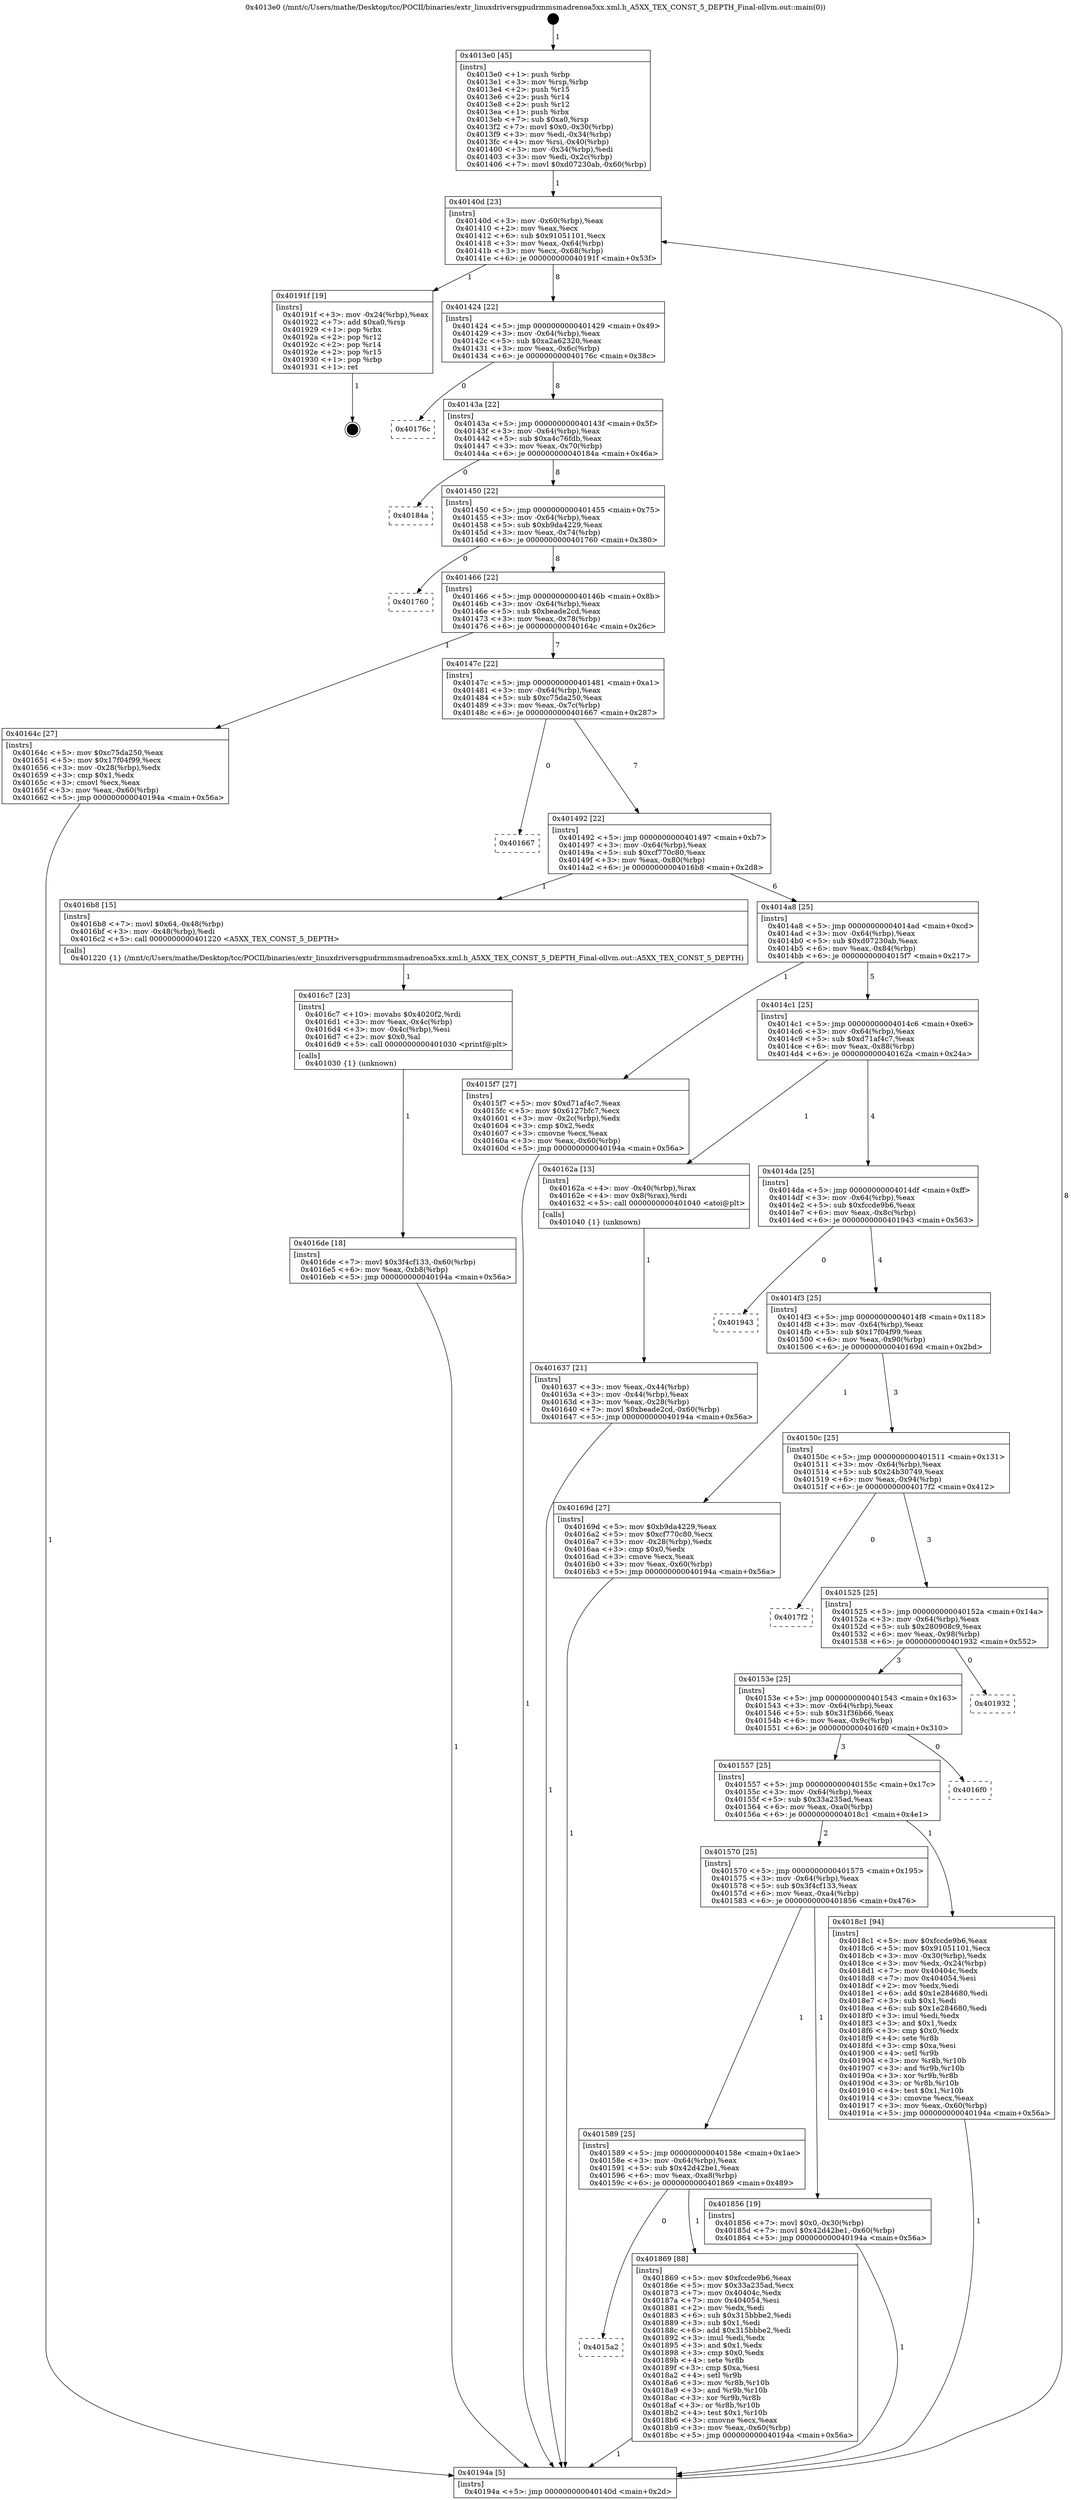 digraph "0x4013e0" {
  label = "0x4013e0 (/mnt/c/Users/mathe/Desktop/tcc/POCII/binaries/extr_linuxdriversgpudrmmsmadrenoa5xx.xml.h_A5XX_TEX_CONST_5_DEPTH_Final-ollvm.out::main(0))"
  labelloc = "t"
  node[shape=record]

  Entry [label="",width=0.3,height=0.3,shape=circle,fillcolor=black,style=filled]
  "0x40140d" [label="{
     0x40140d [23]\l
     | [instrs]\l
     &nbsp;&nbsp;0x40140d \<+3\>: mov -0x60(%rbp),%eax\l
     &nbsp;&nbsp;0x401410 \<+2\>: mov %eax,%ecx\l
     &nbsp;&nbsp;0x401412 \<+6\>: sub $0x91051101,%ecx\l
     &nbsp;&nbsp;0x401418 \<+3\>: mov %eax,-0x64(%rbp)\l
     &nbsp;&nbsp;0x40141b \<+3\>: mov %ecx,-0x68(%rbp)\l
     &nbsp;&nbsp;0x40141e \<+6\>: je 000000000040191f \<main+0x53f\>\l
  }"]
  "0x40191f" [label="{
     0x40191f [19]\l
     | [instrs]\l
     &nbsp;&nbsp;0x40191f \<+3\>: mov -0x24(%rbp),%eax\l
     &nbsp;&nbsp;0x401922 \<+7\>: add $0xa0,%rsp\l
     &nbsp;&nbsp;0x401929 \<+1\>: pop %rbx\l
     &nbsp;&nbsp;0x40192a \<+2\>: pop %r12\l
     &nbsp;&nbsp;0x40192c \<+2\>: pop %r14\l
     &nbsp;&nbsp;0x40192e \<+2\>: pop %r15\l
     &nbsp;&nbsp;0x401930 \<+1\>: pop %rbp\l
     &nbsp;&nbsp;0x401931 \<+1\>: ret\l
  }"]
  "0x401424" [label="{
     0x401424 [22]\l
     | [instrs]\l
     &nbsp;&nbsp;0x401424 \<+5\>: jmp 0000000000401429 \<main+0x49\>\l
     &nbsp;&nbsp;0x401429 \<+3\>: mov -0x64(%rbp),%eax\l
     &nbsp;&nbsp;0x40142c \<+5\>: sub $0xa2a62320,%eax\l
     &nbsp;&nbsp;0x401431 \<+3\>: mov %eax,-0x6c(%rbp)\l
     &nbsp;&nbsp;0x401434 \<+6\>: je 000000000040176c \<main+0x38c\>\l
  }"]
  Exit [label="",width=0.3,height=0.3,shape=circle,fillcolor=black,style=filled,peripheries=2]
  "0x40176c" [label="{
     0x40176c\l
  }", style=dashed]
  "0x40143a" [label="{
     0x40143a [22]\l
     | [instrs]\l
     &nbsp;&nbsp;0x40143a \<+5\>: jmp 000000000040143f \<main+0x5f\>\l
     &nbsp;&nbsp;0x40143f \<+3\>: mov -0x64(%rbp),%eax\l
     &nbsp;&nbsp;0x401442 \<+5\>: sub $0xa4c76fdb,%eax\l
     &nbsp;&nbsp;0x401447 \<+3\>: mov %eax,-0x70(%rbp)\l
     &nbsp;&nbsp;0x40144a \<+6\>: je 000000000040184a \<main+0x46a\>\l
  }"]
  "0x4015a2" [label="{
     0x4015a2\l
  }", style=dashed]
  "0x40184a" [label="{
     0x40184a\l
  }", style=dashed]
  "0x401450" [label="{
     0x401450 [22]\l
     | [instrs]\l
     &nbsp;&nbsp;0x401450 \<+5\>: jmp 0000000000401455 \<main+0x75\>\l
     &nbsp;&nbsp;0x401455 \<+3\>: mov -0x64(%rbp),%eax\l
     &nbsp;&nbsp;0x401458 \<+5\>: sub $0xb9da4229,%eax\l
     &nbsp;&nbsp;0x40145d \<+3\>: mov %eax,-0x74(%rbp)\l
     &nbsp;&nbsp;0x401460 \<+6\>: je 0000000000401760 \<main+0x380\>\l
  }"]
  "0x401869" [label="{
     0x401869 [88]\l
     | [instrs]\l
     &nbsp;&nbsp;0x401869 \<+5\>: mov $0xfccde9b6,%eax\l
     &nbsp;&nbsp;0x40186e \<+5\>: mov $0x33a235ad,%ecx\l
     &nbsp;&nbsp;0x401873 \<+7\>: mov 0x40404c,%edx\l
     &nbsp;&nbsp;0x40187a \<+7\>: mov 0x404054,%esi\l
     &nbsp;&nbsp;0x401881 \<+2\>: mov %edx,%edi\l
     &nbsp;&nbsp;0x401883 \<+6\>: sub $0x315bbbe2,%edi\l
     &nbsp;&nbsp;0x401889 \<+3\>: sub $0x1,%edi\l
     &nbsp;&nbsp;0x40188c \<+6\>: add $0x315bbbe2,%edi\l
     &nbsp;&nbsp;0x401892 \<+3\>: imul %edi,%edx\l
     &nbsp;&nbsp;0x401895 \<+3\>: and $0x1,%edx\l
     &nbsp;&nbsp;0x401898 \<+3\>: cmp $0x0,%edx\l
     &nbsp;&nbsp;0x40189b \<+4\>: sete %r8b\l
     &nbsp;&nbsp;0x40189f \<+3\>: cmp $0xa,%esi\l
     &nbsp;&nbsp;0x4018a2 \<+4\>: setl %r9b\l
     &nbsp;&nbsp;0x4018a6 \<+3\>: mov %r8b,%r10b\l
     &nbsp;&nbsp;0x4018a9 \<+3\>: and %r9b,%r10b\l
     &nbsp;&nbsp;0x4018ac \<+3\>: xor %r9b,%r8b\l
     &nbsp;&nbsp;0x4018af \<+3\>: or %r8b,%r10b\l
     &nbsp;&nbsp;0x4018b2 \<+4\>: test $0x1,%r10b\l
     &nbsp;&nbsp;0x4018b6 \<+3\>: cmovne %ecx,%eax\l
     &nbsp;&nbsp;0x4018b9 \<+3\>: mov %eax,-0x60(%rbp)\l
     &nbsp;&nbsp;0x4018bc \<+5\>: jmp 000000000040194a \<main+0x56a\>\l
  }"]
  "0x401760" [label="{
     0x401760\l
  }", style=dashed]
  "0x401466" [label="{
     0x401466 [22]\l
     | [instrs]\l
     &nbsp;&nbsp;0x401466 \<+5\>: jmp 000000000040146b \<main+0x8b\>\l
     &nbsp;&nbsp;0x40146b \<+3\>: mov -0x64(%rbp),%eax\l
     &nbsp;&nbsp;0x40146e \<+5\>: sub $0xbeade2cd,%eax\l
     &nbsp;&nbsp;0x401473 \<+3\>: mov %eax,-0x78(%rbp)\l
     &nbsp;&nbsp;0x401476 \<+6\>: je 000000000040164c \<main+0x26c\>\l
  }"]
  "0x401589" [label="{
     0x401589 [25]\l
     | [instrs]\l
     &nbsp;&nbsp;0x401589 \<+5\>: jmp 000000000040158e \<main+0x1ae\>\l
     &nbsp;&nbsp;0x40158e \<+3\>: mov -0x64(%rbp),%eax\l
     &nbsp;&nbsp;0x401591 \<+5\>: sub $0x42d42be1,%eax\l
     &nbsp;&nbsp;0x401596 \<+6\>: mov %eax,-0xa8(%rbp)\l
     &nbsp;&nbsp;0x40159c \<+6\>: je 0000000000401869 \<main+0x489\>\l
  }"]
  "0x40164c" [label="{
     0x40164c [27]\l
     | [instrs]\l
     &nbsp;&nbsp;0x40164c \<+5\>: mov $0xc75da250,%eax\l
     &nbsp;&nbsp;0x401651 \<+5\>: mov $0x17f04f99,%ecx\l
     &nbsp;&nbsp;0x401656 \<+3\>: mov -0x28(%rbp),%edx\l
     &nbsp;&nbsp;0x401659 \<+3\>: cmp $0x1,%edx\l
     &nbsp;&nbsp;0x40165c \<+3\>: cmovl %ecx,%eax\l
     &nbsp;&nbsp;0x40165f \<+3\>: mov %eax,-0x60(%rbp)\l
     &nbsp;&nbsp;0x401662 \<+5\>: jmp 000000000040194a \<main+0x56a\>\l
  }"]
  "0x40147c" [label="{
     0x40147c [22]\l
     | [instrs]\l
     &nbsp;&nbsp;0x40147c \<+5\>: jmp 0000000000401481 \<main+0xa1\>\l
     &nbsp;&nbsp;0x401481 \<+3\>: mov -0x64(%rbp),%eax\l
     &nbsp;&nbsp;0x401484 \<+5\>: sub $0xc75da250,%eax\l
     &nbsp;&nbsp;0x401489 \<+3\>: mov %eax,-0x7c(%rbp)\l
     &nbsp;&nbsp;0x40148c \<+6\>: je 0000000000401667 \<main+0x287\>\l
  }"]
  "0x401856" [label="{
     0x401856 [19]\l
     | [instrs]\l
     &nbsp;&nbsp;0x401856 \<+7\>: movl $0x0,-0x30(%rbp)\l
     &nbsp;&nbsp;0x40185d \<+7\>: movl $0x42d42be1,-0x60(%rbp)\l
     &nbsp;&nbsp;0x401864 \<+5\>: jmp 000000000040194a \<main+0x56a\>\l
  }"]
  "0x401667" [label="{
     0x401667\l
  }", style=dashed]
  "0x401492" [label="{
     0x401492 [22]\l
     | [instrs]\l
     &nbsp;&nbsp;0x401492 \<+5\>: jmp 0000000000401497 \<main+0xb7\>\l
     &nbsp;&nbsp;0x401497 \<+3\>: mov -0x64(%rbp),%eax\l
     &nbsp;&nbsp;0x40149a \<+5\>: sub $0xcf770c80,%eax\l
     &nbsp;&nbsp;0x40149f \<+3\>: mov %eax,-0x80(%rbp)\l
     &nbsp;&nbsp;0x4014a2 \<+6\>: je 00000000004016b8 \<main+0x2d8\>\l
  }"]
  "0x401570" [label="{
     0x401570 [25]\l
     | [instrs]\l
     &nbsp;&nbsp;0x401570 \<+5\>: jmp 0000000000401575 \<main+0x195\>\l
     &nbsp;&nbsp;0x401575 \<+3\>: mov -0x64(%rbp),%eax\l
     &nbsp;&nbsp;0x401578 \<+5\>: sub $0x3f4cf133,%eax\l
     &nbsp;&nbsp;0x40157d \<+6\>: mov %eax,-0xa4(%rbp)\l
     &nbsp;&nbsp;0x401583 \<+6\>: je 0000000000401856 \<main+0x476\>\l
  }"]
  "0x4016b8" [label="{
     0x4016b8 [15]\l
     | [instrs]\l
     &nbsp;&nbsp;0x4016b8 \<+7\>: movl $0x64,-0x48(%rbp)\l
     &nbsp;&nbsp;0x4016bf \<+3\>: mov -0x48(%rbp),%edi\l
     &nbsp;&nbsp;0x4016c2 \<+5\>: call 0000000000401220 \<A5XX_TEX_CONST_5_DEPTH\>\l
     | [calls]\l
     &nbsp;&nbsp;0x401220 \{1\} (/mnt/c/Users/mathe/Desktop/tcc/POCII/binaries/extr_linuxdriversgpudrmmsmadrenoa5xx.xml.h_A5XX_TEX_CONST_5_DEPTH_Final-ollvm.out::A5XX_TEX_CONST_5_DEPTH)\l
  }"]
  "0x4014a8" [label="{
     0x4014a8 [25]\l
     | [instrs]\l
     &nbsp;&nbsp;0x4014a8 \<+5\>: jmp 00000000004014ad \<main+0xcd\>\l
     &nbsp;&nbsp;0x4014ad \<+3\>: mov -0x64(%rbp),%eax\l
     &nbsp;&nbsp;0x4014b0 \<+5\>: sub $0xd07230ab,%eax\l
     &nbsp;&nbsp;0x4014b5 \<+6\>: mov %eax,-0x84(%rbp)\l
     &nbsp;&nbsp;0x4014bb \<+6\>: je 00000000004015f7 \<main+0x217\>\l
  }"]
  "0x4018c1" [label="{
     0x4018c1 [94]\l
     | [instrs]\l
     &nbsp;&nbsp;0x4018c1 \<+5\>: mov $0xfccde9b6,%eax\l
     &nbsp;&nbsp;0x4018c6 \<+5\>: mov $0x91051101,%ecx\l
     &nbsp;&nbsp;0x4018cb \<+3\>: mov -0x30(%rbp),%edx\l
     &nbsp;&nbsp;0x4018ce \<+3\>: mov %edx,-0x24(%rbp)\l
     &nbsp;&nbsp;0x4018d1 \<+7\>: mov 0x40404c,%edx\l
     &nbsp;&nbsp;0x4018d8 \<+7\>: mov 0x404054,%esi\l
     &nbsp;&nbsp;0x4018df \<+2\>: mov %edx,%edi\l
     &nbsp;&nbsp;0x4018e1 \<+6\>: add $0x1e284680,%edi\l
     &nbsp;&nbsp;0x4018e7 \<+3\>: sub $0x1,%edi\l
     &nbsp;&nbsp;0x4018ea \<+6\>: sub $0x1e284680,%edi\l
     &nbsp;&nbsp;0x4018f0 \<+3\>: imul %edi,%edx\l
     &nbsp;&nbsp;0x4018f3 \<+3\>: and $0x1,%edx\l
     &nbsp;&nbsp;0x4018f6 \<+3\>: cmp $0x0,%edx\l
     &nbsp;&nbsp;0x4018f9 \<+4\>: sete %r8b\l
     &nbsp;&nbsp;0x4018fd \<+3\>: cmp $0xa,%esi\l
     &nbsp;&nbsp;0x401900 \<+4\>: setl %r9b\l
     &nbsp;&nbsp;0x401904 \<+3\>: mov %r8b,%r10b\l
     &nbsp;&nbsp;0x401907 \<+3\>: and %r9b,%r10b\l
     &nbsp;&nbsp;0x40190a \<+3\>: xor %r9b,%r8b\l
     &nbsp;&nbsp;0x40190d \<+3\>: or %r8b,%r10b\l
     &nbsp;&nbsp;0x401910 \<+4\>: test $0x1,%r10b\l
     &nbsp;&nbsp;0x401914 \<+3\>: cmovne %ecx,%eax\l
     &nbsp;&nbsp;0x401917 \<+3\>: mov %eax,-0x60(%rbp)\l
     &nbsp;&nbsp;0x40191a \<+5\>: jmp 000000000040194a \<main+0x56a\>\l
  }"]
  "0x4015f7" [label="{
     0x4015f7 [27]\l
     | [instrs]\l
     &nbsp;&nbsp;0x4015f7 \<+5\>: mov $0xd71af4c7,%eax\l
     &nbsp;&nbsp;0x4015fc \<+5\>: mov $0x6127bfc7,%ecx\l
     &nbsp;&nbsp;0x401601 \<+3\>: mov -0x2c(%rbp),%edx\l
     &nbsp;&nbsp;0x401604 \<+3\>: cmp $0x2,%edx\l
     &nbsp;&nbsp;0x401607 \<+3\>: cmovne %ecx,%eax\l
     &nbsp;&nbsp;0x40160a \<+3\>: mov %eax,-0x60(%rbp)\l
     &nbsp;&nbsp;0x40160d \<+5\>: jmp 000000000040194a \<main+0x56a\>\l
  }"]
  "0x4014c1" [label="{
     0x4014c1 [25]\l
     | [instrs]\l
     &nbsp;&nbsp;0x4014c1 \<+5\>: jmp 00000000004014c6 \<main+0xe6\>\l
     &nbsp;&nbsp;0x4014c6 \<+3\>: mov -0x64(%rbp),%eax\l
     &nbsp;&nbsp;0x4014c9 \<+5\>: sub $0xd71af4c7,%eax\l
     &nbsp;&nbsp;0x4014ce \<+6\>: mov %eax,-0x88(%rbp)\l
     &nbsp;&nbsp;0x4014d4 \<+6\>: je 000000000040162a \<main+0x24a\>\l
  }"]
  "0x40194a" [label="{
     0x40194a [5]\l
     | [instrs]\l
     &nbsp;&nbsp;0x40194a \<+5\>: jmp 000000000040140d \<main+0x2d\>\l
  }"]
  "0x4013e0" [label="{
     0x4013e0 [45]\l
     | [instrs]\l
     &nbsp;&nbsp;0x4013e0 \<+1\>: push %rbp\l
     &nbsp;&nbsp;0x4013e1 \<+3\>: mov %rsp,%rbp\l
     &nbsp;&nbsp;0x4013e4 \<+2\>: push %r15\l
     &nbsp;&nbsp;0x4013e6 \<+2\>: push %r14\l
     &nbsp;&nbsp;0x4013e8 \<+2\>: push %r12\l
     &nbsp;&nbsp;0x4013ea \<+1\>: push %rbx\l
     &nbsp;&nbsp;0x4013eb \<+7\>: sub $0xa0,%rsp\l
     &nbsp;&nbsp;0x4013f2 \<+7\>: movl $0x0,-0x30(%rbp)\l
     &nbsp;&nbsp;0x4013f9 \<+3\>: mov %edi,-0x34(%rbp)\l
     &nbsp;&nbsp;0x4013fc \<+4\>: mov %rsi,-0x40(%rbp)\l
     &nbsp;&nbsp;0x401400 \<+3\>: mov -0x34(%rbp),%edi\l
     &nbsp;&nbsp;0x401403 \<+3\>: mov %edi,-0x2c(%rbp)\l
     &nbsp;&nbsp;0x401406 \<+7\>: movl $0xd07230ab,-0x60(%rbp)\l
  }"]
  "0x401557" [label="{
     0x401557 [25]\l
     | [instrs]\l
     &nbsp;&nbsp;0x401557 \<+5\>: jmp 000000000040155c \<main+0x17c\>\l
     &nbsp;&nbsp;0x40155c \<+3\>: mov -0x64(%rbp),%eax\l
     &nbsp;&nbsp;0x40155f \<+5\>: sub $0x33a235ad,%eax\l
     &nbsp;&nbsp;0x401564 \<+6\>: mov %eax,-0xa0(%rbp)\l
     &nbsp;&nbsp;0x40156a \<+6\>: je 00000000004018c1 \<main+0x4e1\>\l
  }"]
  "0x40162a" [label="{
     0x40162a [13]\l
     | [instrs]\l
     &nbsp;&nbsp;0x40162a \<+4\>: mov -0x40(%rbp),%rax\l
     &nbsp;&nbsp;0x40162e \<+4\>: mov 0x8(%rax),%rdi\l
     &nbsp;&nbsp;0x401632 \<+5\>: call 0000000000401040 \<atoi@plt\>\l
     | [calls]\l
     &nbsp;&nbsp;0x401040 \{1\} (unknown)\l
  }"]
  "0x4014da" [label="{
     0x4014da [25]\l
     | [instrs]\l
     &nbsp;&nbsp;0x4014da \<+5\>: jmp 00000000004014df \<main+0xff\>\l
     &nbsp;&nbsp;0x4014df \<+3\>: mov -0x64(%rbp),%eax\l
     &nbsp;&nbsp;0x4014e2 \<+5\>: sub $0xfccde9b6,%eax\l
     &nbsp;&nbsp;0x4014e7 \<+6\>: mov %eax,-0x8c(%rbp)\l
     &nbsp;&nbsp;0x4014ed \<+6\>: je 0000000000401943 \<main+0x563\>\l
  }"]
  "0x401637" [label="{
     0x401637 [21]\l
     | [instrs]\l
     &nbsp;&nbsp;0x401637 \<+3\>: mov %eax,-0x44(%rbp)\l
     &nbsp;&nbsp;0x40163a \<+3\>: mov -0x44(%rbp),%eax\l
     &nbsp;&nbsp;0x40163d \<+3\>: mov %eax,-0x28(%rbp)\l
     &nbsp;&nbsp;0x401640 \<+7\>: movl $0xbeade2cd,-0x60(%rbp)\l
     &nbsp;&nbsp;0x401647 \<+5\>: jmp 000000000040194a \<main+0x56a\>\l
  }"]
  "0x4016f0" [label="{
     0x4016f0\l
  }", style=dashed]
  "0x401943" [label="{
     0x401943\l
  }", style=dashed]
  "0x4014f3" [label="{
     0x4014f3 [25]\l
     | [instrs]\l
     &nbsp;&nbsp;0x4014f3 \<+5\>: jmp 00000000004014f8 \<main+0x118\>\l
     &nbsp;&nbsp;0x4014f8 \<+3\>: mov -0x64(%rbp),%eax\l
     &nbsp;&nbsp;0x4014fb \<+5\>: sub $0x17f04f99,%eax\l
     &nbsp;&nbsp;0x401500 \<+6\>: mov %eax,-0x90(%rbp)\l
     &nbsp;&nbsp;0x401506 \<+6\>: je 000000000040169d \<main+0x2bd\>\l
  }"]
  "0x40153e" [label="{
     0x40153e [25]\l
     | [instrs]\l
     &nbsp;&nbsp;0x40153e \<+5\>: jmp 0000000000401543 \<main+0x163\>\l
     &nbsp;&nbsp;0x401543 \<+3\>: mov -0x64(%rbp),%eax\l
     &nbsp;&nbsp;0x401546 \<+5\>: sub $0x31f36b66,%eax\l
     &nbsp;&nbsp;0x40154b \<+6\>: mov %eax,-0x9c(%rbp)\l
     &nbsp;&nbsp;0x401551 \<+6\>: je 00000000004016f0 \<main+0x310\>\l
  }"]
  "0x40169d" [label="{
     0x40169d [27]\l
     | [instrs]\l
     &nbsp;&nbsp;0x40169d \<+5\>: mov $0xb9da4229,%eax\l
     &nbsp;&nbsp;0x4016a2 \<+5\>: mov $0xcf770c80,%ecx\l
     &nbsp;&nbsp;0x4016a7 \<+3\>: mov -0x28(%rbp),%edx\l
     &nbsp;&nbsp;0x4016aa \<+3\>: cmp $0x0,%edx\l
     &nbsp;&nbsp;0x4016ad \<+3\>: cmove %ecx,%eax\l
     &nbsp;&nbsp;0x4016b0 \<+3\>: mov %eax,-0x60(%rbp)\l
     &nbsp;&nbsp;0x4016b3 \<+5\>: jmp 000000000040194a \<main+0x56a\>\l
  }"]
  "0x40150c" [label="{
     0x40150c [25]\l
     | [instrs]\l
     &nbsp;&nbsp;0x40150c \<+5\>: jmp 0000000000401511 \<main+0x131\>\l
     &nbsp;&nbsp;0x401511 \<+3\>: mov -0x64(%rbp),%eax\l
     &nbsp;&nbsp;0x401514 \<+5\>: sub $0x24b30749,%eax\l
     &nbsp;&nbsp;0x401519 \<+6\>: mov %eax,-0x94(%rbp)\l
     &nbsp;&nbsp;0x40151f \<+6\>: je 00000000004017f2 \<main+0x412\>\l
  }"]
  "0x4016c7" [label="{
     0x4016c7 [23]\l
     | [instrs]\l
     &nbsp;&nbsp;0x4016c7 \<+10\>: movabs $0x4020f2,%rdi\l
     &nbsp;&nbsp;0x4016d1 \<+3\>: mov %eax,-0x4c(%rbp)\l
     &nbsp;&nbsp;0x4016d4 \<+3\>: mov -0x4c(%rbp),%esi\l
     &nbsp;&nbsp;0x4016d7 \<+2\>: mov $0x0,%al\l
     &nbsp;&nbsp;0x4016d9 \<+5\>: call 0000000000401030 \<printf@plt\>\l
     | [calls]\l
     &nbsp;&nbsp;0x401030 \{1\} (unknown)\l
  }"]
  "0x4016de" [label="{
     0x4016de [18]\l
     | [instrs]\l
     &nbsp;&nbsp;0x4016de \<+7\>: movl $0x3f4cf133,-0x60(%rbp)\l
     &nbsp;&nbsp;0x4016e5 \<+6\>: mov %eax,-0xb8(%rbp)\l
     &nbsp;&nbsp;0x4016eb \<+5\>: jmp 000000000040194a \<main+0x56a\>\l
  }"]
  "0x401932" [label="{
     0x401932\l
  }", style=dashed]
  "0x4017f2" [label="{
     0x4017f2\l
  }", style=dashed]
  "0x401525" [label="{
     0x401525 [25]\l
     | [instrs]\l
     &nbsp;&nbsp;0x401525 \<+5\>: jmp 000000000040152a \<main+0x14a\>\l
     &nbsp;&nbsp;0x40152a \<+3\>: mov -0x64(%rbp),%eax\l
     &nbsp;&nbsp;0x40152d \<+5\>: sub $0x280908c9,%eax\l
     &nbsp;&nbsp;0x401532 \<+6\>: mov %eax,-0x98(%rbp)\l
     &nbsp;&nbsp;0x401538 \<+6\>: je 0000000000401932 \<main+0x552\>\l
  }"]
  Entry -> "0x4013e0" [label=" 1"]
  "0x40140d" -> "0x40191f" [label=" 1"]
  "0x40140d" -> "0x401424" [label=" 8"]
  "0x40191f" -> Exit [label=" 1"]
  "0x401424" -> "0x40176c" [label=" 0"]
  "0x401424" -> "0x40143a" [label=" 8"]
  "0x4018c1" -> "0x40194a" [label=" 1"]
  "0x40143a" -> "0x40184a" [label=" 0"]
  "0x40143a" -> "0x401450" [label=" 8"]
  "0x401869" -> "0x40194a" [label=" 1"]
  "0x401450" -> "0x401760" [label=" 0"]
  "0x401450" -> "0x401466" [label=" 8"]
  "0x401589" -> "0x4015a2" [label=" 0"]
  "0x401466" -> "0x40164c" [label=" 1"]
  "0x401466" -> "0x40147c" [label=" 7"]
  "0x401589" -> "0x401869" [label=" 1"]
  "0x40147c" -> "0x401667" [label=" 0"]
  "0x40147c" -> "0x401492" [label=" 7"]
  "0x401856" -> "0x40194a" [label=" 1"]
  "0x401492" -> "0x4016b8" [label=" 1"]
  "0x401492" -> "0x4014a8" [label=" 6"]
  "0x401570" -> "0x401856" [label=" 1"]
  "0x4014a8" -> "0x4015f7" [label=" 1"]
  "0x4014a8" -> "0x4014c1" [label=" 5"]
  "0x4015f7" -> "0x40194a" [label=" 1"]
  "0x4013e0" -> "0x40140d" [label=" 1"]
  "0x40194a" -> "0x40140d" [label=" 8"]
  "0x401570" -> "0x401589" [label=" 1"]
  "0x4014c1" -> "0x40162a" [label=" 1"]
  "0x4014c1" -> "0x4014da" [label=" 4"]
  "0x40162a" -> "0x401637" [label=" 1"]
  "0x401637" -> "0x40194a" [label=" 1"]
  "0x40164c" -> "0x40194a" [label=" 1"]
  "0x401557" -> "0x4018c1" [label=" 1"]
  "0x4014da" -> "0x401943" [label=" 0"]
  "0x4014da" -> "0x4014f3" [label=" 4"]
  "0x401557" -> "0x401570" [label=" 2"]
  "0x4014f3" -> "0x40169d" [label=" 1"]
  "0x4014f3" -> "0x40150c" [label=" 3"]
  "0x40169d" -> "0x40194a" [label=" 1"]
  "0x4016b8" -> "0x4016c7" [label=" 1"]
  "0x4016c7" -> "0x4016de" [label=" 1"]
  "0x4016de" -> "0x40194a" [label=" 1"]
  "0x40153e" -> "0x4016f0" [label=" 0"]
  "0x40150c" -> "0x4017f2" [label=" 0"]
  "0x40150c" -> "0x401525" [label=" 3"]
  "0x40153e" -> "0x401557" [label=" 3"]
  "0x401525" -> "0x401932" [label=" 0"]
  "0x401525" -> "0x40153e" [label=" 3"]
}
